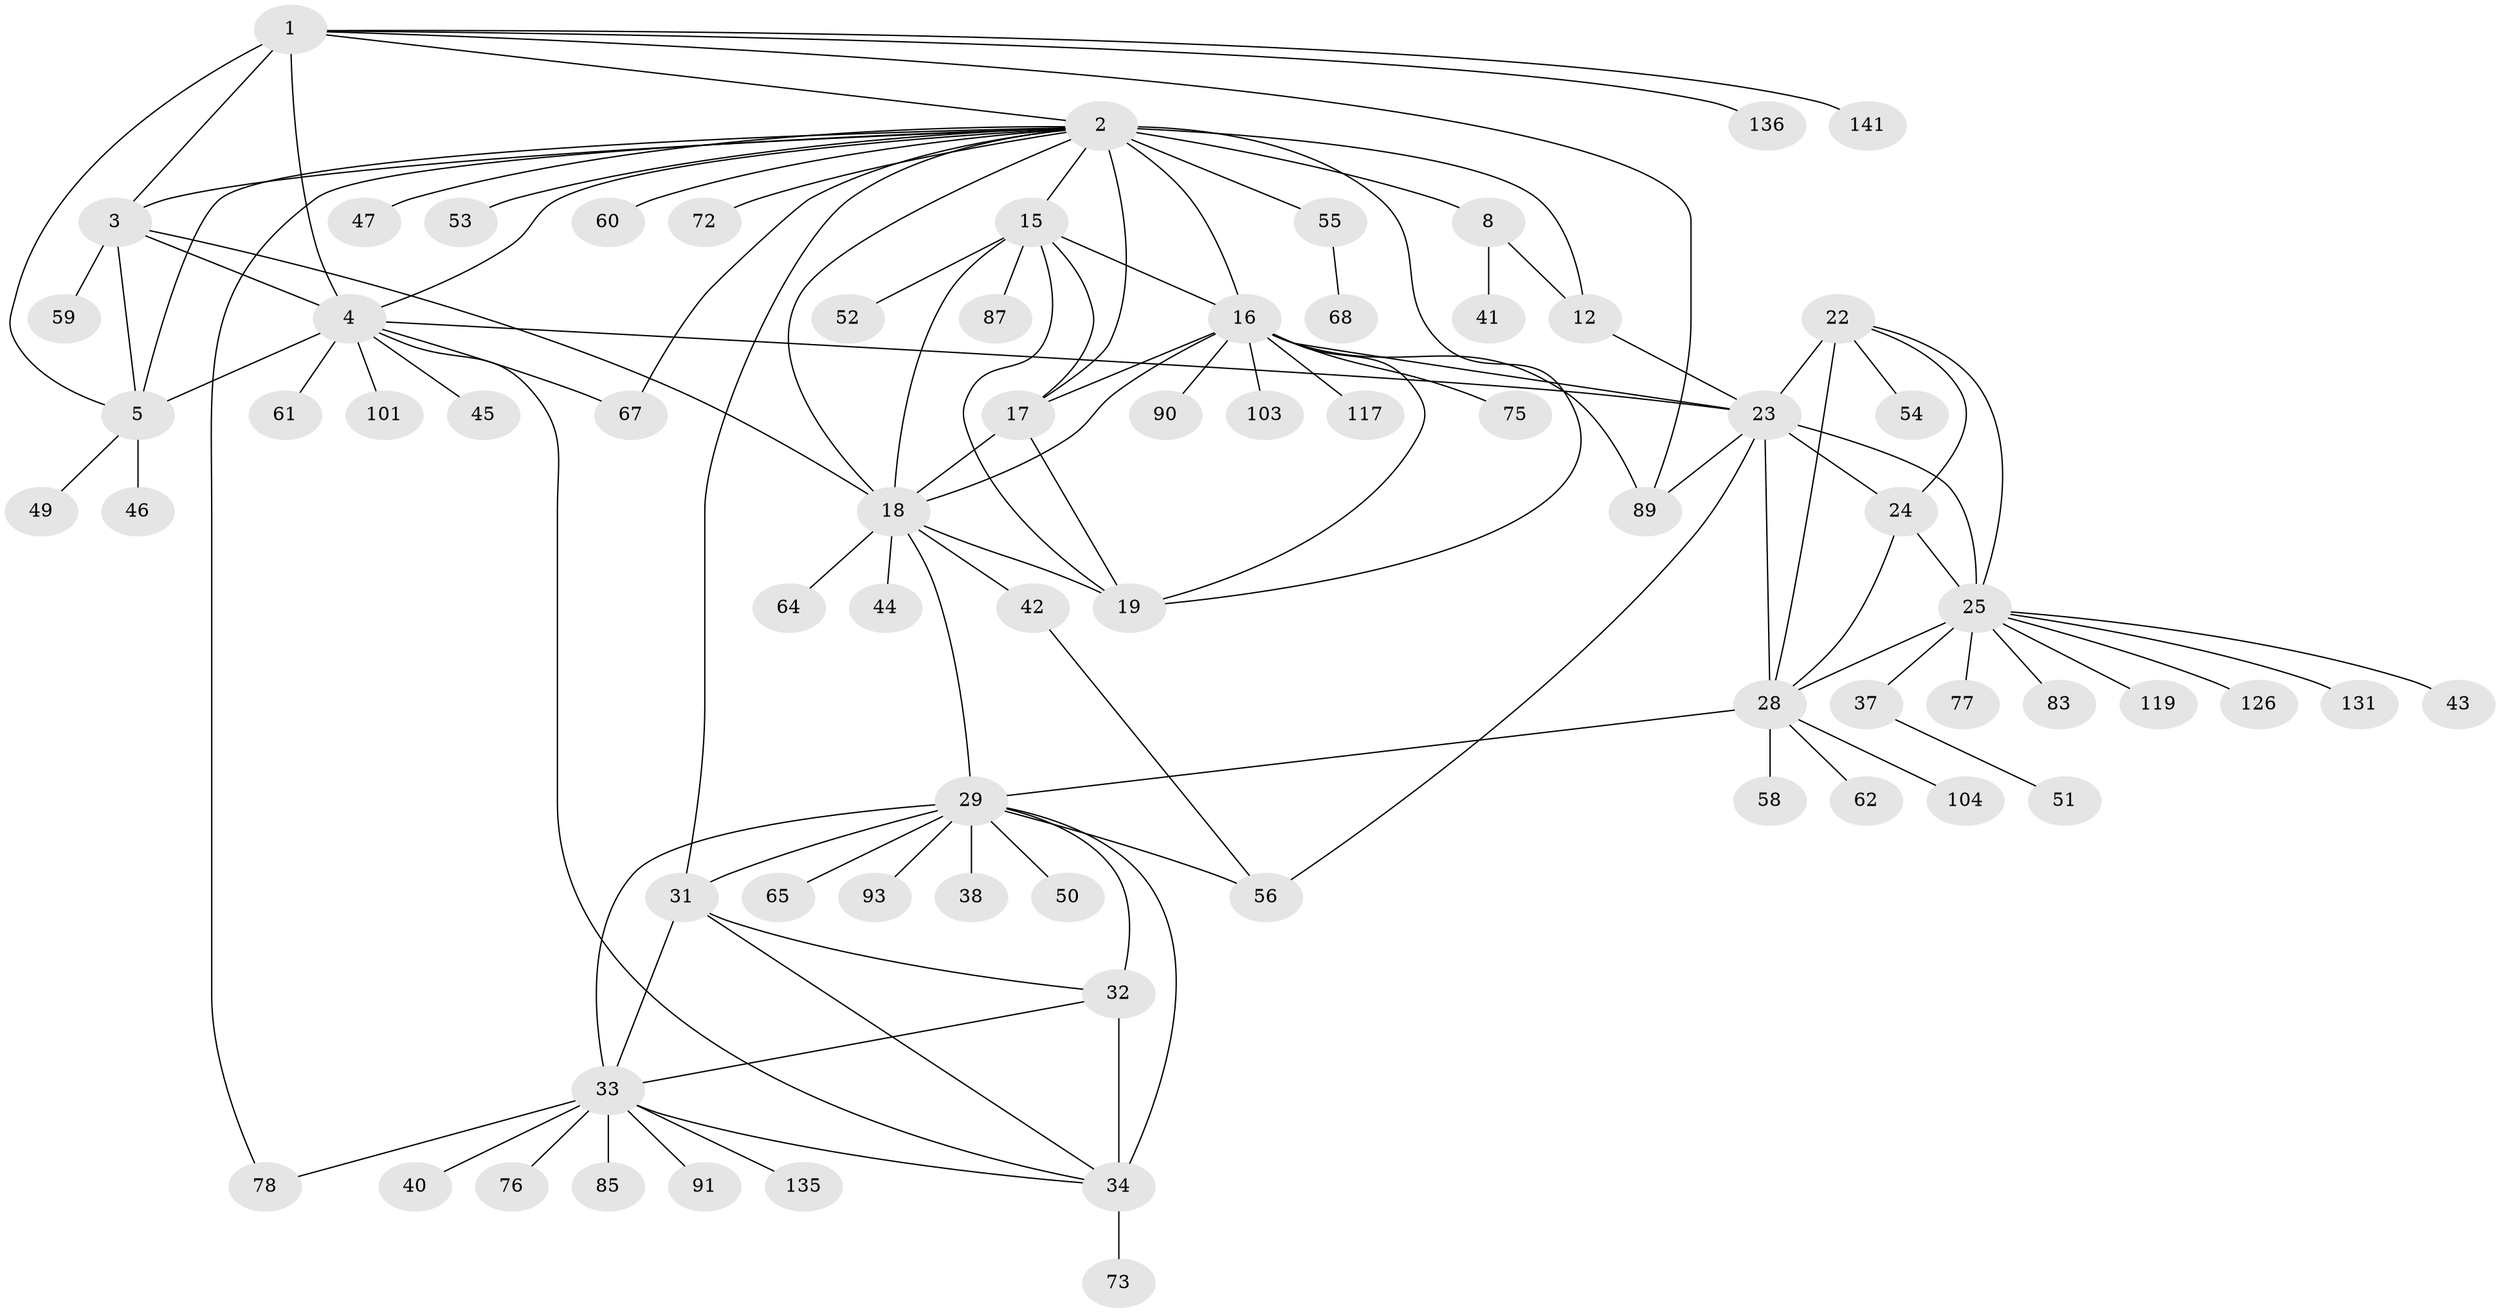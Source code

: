 // original degree distribution, {10: 0.041379310344827586, 7: 0.034482758620689655, 8: 0.04827586206896552, 12: 0.027586206896551724, 6: 0.027586206896551724, 11: 0.013793103448275862, 9: 0.034482758620689655, 13: 0.013793103448275862, 2: 0.1724137931034483, 1: 0.5517241379310345, 3: 0.027586206896551724, 4: 0.006896551724137931}
// Generated by graph-tools (version 1.1) at 2025/19/03/04/25 18:19:41]
// undirected, 72 vertices, 112 edges
graph export_dot {
graph [start="1"]
  node [color=gray90,style=filled];
  1 [super="+108"];
  2 [super="+9"];
  3;
  4;
  5 [super="+6+7"];
  8 [super="+71+122+139+132+10"];
  12 [super="+66+14+116"];
  15 [super="+124+39"];
  16;
  17;
  18 [super="+20"];
  19 [super="+48"];
  22 [super="+84+120"];
  23 [super="+26+94+127+92+82+70"];
  24;
  25;
  28;
  29 [super="+138+95+35+99+30+69"];
  31;
  32;
  33;
  34;
  37;
  38 [super="+57"];
  40;
  41;
  42;
  43;
  44;
  45;
  46 [super="+121"];
  47 [super="+144"];
  49 [super="+109"];
  50;
  51 [super="+80"];
  52;
  53;
  54;
  55;
  56 [super="+97"];
  58;
  59;
  60;
  61;
  62;
  64;
  65;
  67;
  68;
  72 [super="+112+145+96"];
  73 [super="+74"];
  75 [super="+128+107"];
  76;
  77;
  78 [super="+86"];
  83;
  85;
  87;
  89 [super="+105"];
  90;
  91;
  93;
  101;
  103;
  104 [super="+133"];
  117;
  119 [super="+129"];
  126;
  131;
  135;
  136;
  141;
  1 -- 2;
  1 -- 3;
  1 -- 4;
  1 -- 5 [weight=3];
  1 -- 136;
  1 -- 141;
  1 -- 89;
  2 -- 3;
  2 -- 4;
  2 -- 5 [weight=3];
  2 -- 67;
  2 -- 8 [weight=6];
  2 -- 72;
  2 -- 12 [weight=6];
  2 -- 78;
  2 -- 15;
  2 -- 16;
  2 -- 17;
  2 -- 18 [weight=2];
  2 -- 19;
  2 -- 31;
  2 -- 47;
  2 -- 53;
  2 -- 55;
  2 -- 60;
  3 -- 4;
  3 -- 5 [weight=3];
  3 -- 18;
  3 -- 59;
  4 -- 5 [weight=3];
  4 -- 34;
  4 -- 45;
  4 -- 61;
  4 -- 67;
  4 -- 101;
  4 -- 23;
  5 -- 49;
  5 -- 46;
  8 -- 12 [weight=4];
  8 -- 41;
  12 -- 23;
  15 -- 16;
  15 -- 17;
  15 -- 18 [weight=2];
  15 -- 19;
  15 -- 52;
  15 -- 87;
  16 -- 17;
  16 -- 18 [weight=2];
  16 -- 19;
  16 -- 23;
  16 -- 75;
  16 -- 89;
  16 -- 90;
  16 -- 103;
  16 -- 117;
  17 -- 18 [weight=2];
  17 -- 19;
  18 -- 19 [weight=2];
  18 -- 29;
  18 -- 64;
  18 -- 42;
  18 -- 44;
  22 -- 23 [weight=3];
  22 -- 24;
  22 -- 25;
  22 -- 28;
  22 -- 54;
  23 -- 24 [weight=3];
  23 -- 25 [weight=3];
  23 -- 28 [weight=3];
  23 -- 89;
  23 -- 56;
  24 -- 25;
  24 -- 28;
  25 -- 28;
  25 -- 37;
  25 -- 43;
  25 -- 77;
  25 -- 83;
  25 -- 119;
  25 -- 126;
  25 -- 131;
  28 -- 58;
  28 -- 62;
  28 -- 104;
  28 -- 29;
  29 -- 31 [weight=3];
  29 -- 32 [weight=3];
  29 -- 33 [weight=3];
  29 -- 34 [weight=3];
  29 -- 38;
  29 -- 56;
  29 -- 65;
  29 -- 50;
  29 -- 93;
  31 -- 32;
  31 -- 33;
  31 -- 34;
  32 -- 33;
  32 -- 34;
  33 -- 34;
  33 -- 40;
  33 -- 76;
  33 -- 78;
  33 -- 85;
  33 -- 91;
  33 -- 135;
  34 -- 73;
  37 -- 51;
  42 -- 56;
  55 -- 68;
}
